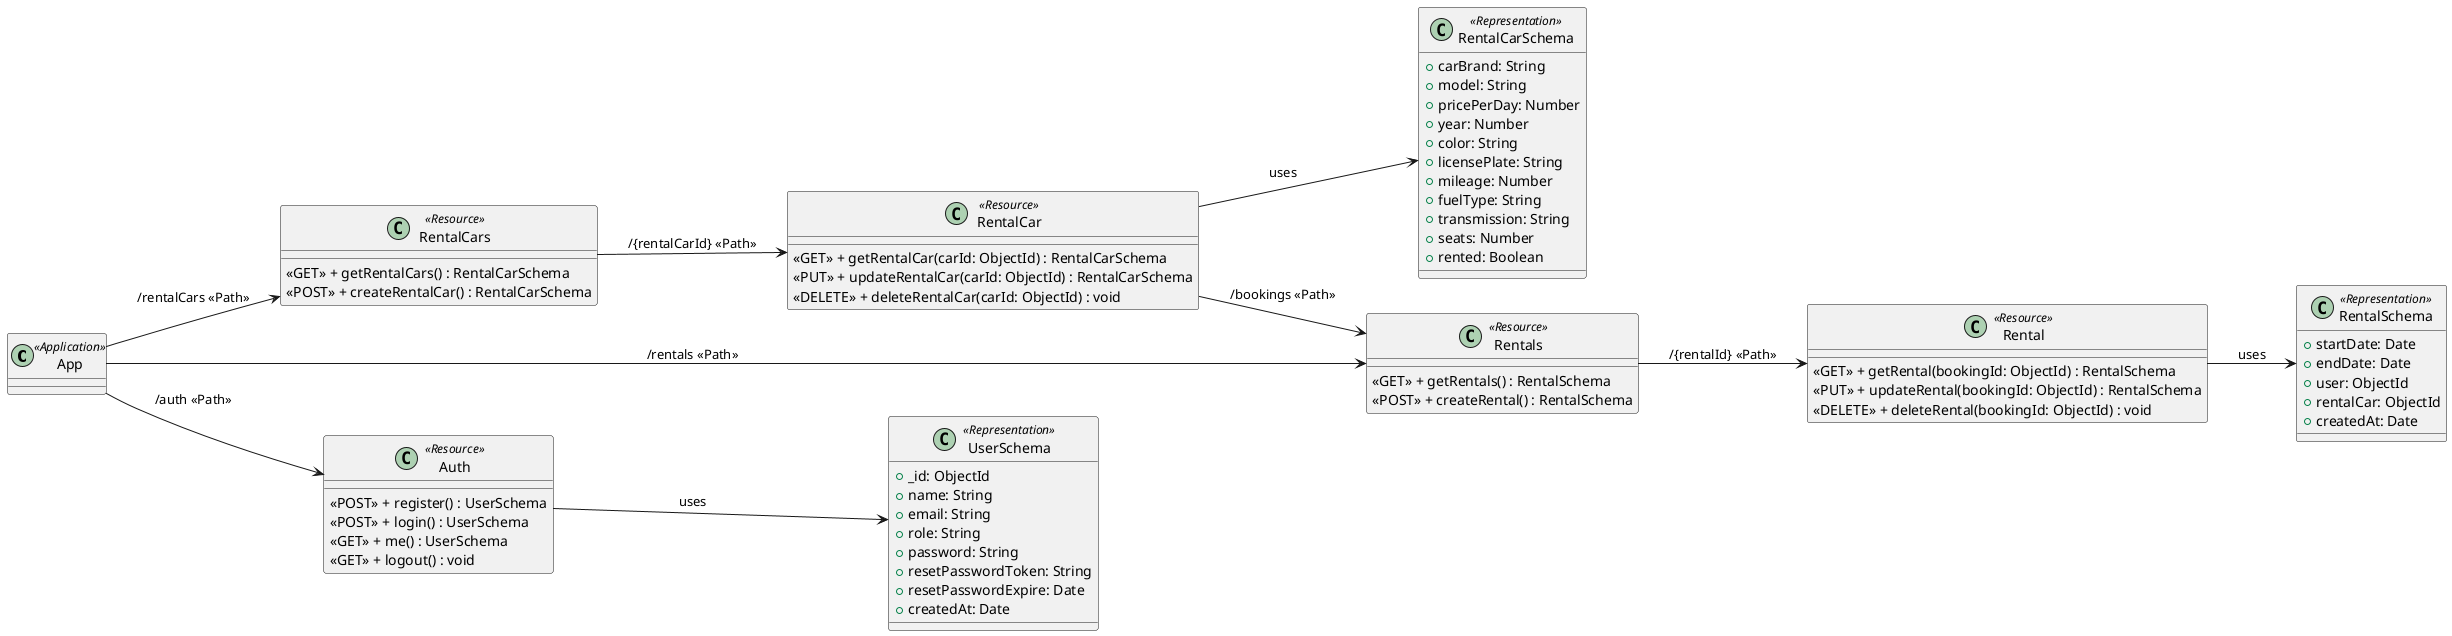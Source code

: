 @startuml Class Diagram

left to right direction

class App <<Application>> {
}

class RentalCars <<Resource>> {
  <<GET>> + getRentalCars() : RentalCarSchema
  <<POST>> + createRentalCar() : RentalCarSchema
}

class RentalCar <<Resource>> {
  <<GET>> + getRentalCar(carId: ObjectId) : RentalCarSchema
  <<PUT>> + updateRentalCar(carId: ObjectId) : RentalCarSchema
  <<DELETE>> + deleteRentalCar(carId: ObjectId) : void
}

class Rentals <<Resource>> {
  <<GET>> + getRentals() : RentalSchema
  <<POST>> + createRental() : RentalSchema
}

class Rental <<Resource>> {
  <<GET>> + getRental(bookingId: ObjectId) : RentalSchema
  <<PUT>> + updateRental(bookingId: ObjectId) : RentalSchema
  <<DELETE>> + deleteRental(bookingId: ObjectId) : void
}

class Auth <<Resource>> {
  <<POST>> + register() : UserSchema
  <<POST>> + login() : UserSchema
  <<GET>> + me() : UserSchema
  <<GET>> + logout() : void
}

class RentalCarSchema <<Representation>>{
  + carBrand: String
  + model: String
  + pricePerDay: Number
  + year: Number
  + color: String
  + licensePlate: String
  + mileage: Number
  + fuelType: String
  + transmission: String
  + seats: Number
  + rented: Boolean
}

class RentalSchema <<Representation>>{
  + startDate: Date
  + endDate: Date
  + user: ObjectId
  + rentalCar: ObjectId
  + createdAt: Date
}

class UserSchema <<Representation>> {
  +_id: ObjectId
  +name: String
  +email: String
  +role: String
  +password: String
  +resetPasswordToken: String
  +resetPasswordExpire: Date
  +createdAt: Date
}

App --> RentalCars : /rentalCars <<Path>>
App --> Rentals : /rentals <<Path>>
App --> Auth : /auth <<Path>>
Auth --> UserSchema : uses 
RentalCars --> RentalCar : /{rentalCarId} <<Path>>
RentalCar --> RentalCarSchema : uses

RentalCar --> Rentals : /bookings <<Path>>

Rentals --> Rental : /{rentalId} <<Path>>
Rental --> RentalSchema : uses

@enduml
